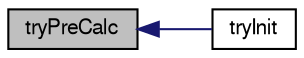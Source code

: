 digraph "tryPreCalc"
{
  bgcolor="transparent";
  edge [fontname="FreeSans",fontsize="10",labelfontname="FreeSans",labelfontsize="10"];
  node [fontname="FreeSans",fontsize="10",shape=record];
  rankdir="LR";
  Node108 [label="tryPreCalc",height=0.2,width=0.4,color="black", fillcolor="grey75", style="filled", fontcolor="black"];
  Node108 -> Node109 [dir="back",color="midnightblue",fontsize="10",style="solid",fontname="FreeSans"];
  Node109 [label="tryInit",height=0.2,width=0.4,color="black",URL="$a28670.html#a9e537913c615ec01517bdfc83d361e51",tooltip="Initialise - typically setting static variables,. "];
}
